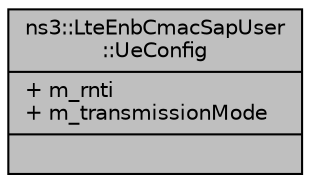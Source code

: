 digraph "ns3::LteEnbCmacSapUser::UeConfig"
{
  edge [fontname="Helvetica",fontsize="10",labelfontname="Helvetica",labelfontsize="10"];
  node [fontname="Helvetica",fontsize="10",shape=record];
  Node1 [label="{ns3::LteEnbCmacSapUser\l::UeConfig\n|+ m_rnti\l+ m_transmissionMode\l|}",height=0.2,width=0.4,color="black", fillcolor="grey75", style="filled", fontcolor="black"];
}
